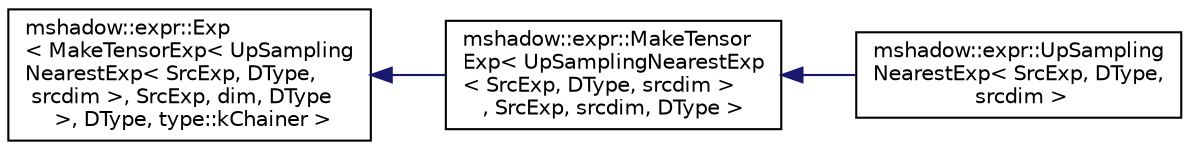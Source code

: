 digraph "Graphical Class Hierarchy"
{
 // LATEX_PDF_SIZE
  edge [fontname="Helvetica",fontsize="10",labelfontname="Helvetica",labelfontsize="10"];
  node [fontname="Helvetica",fontsize="10",shape=record];
  rankdir="LR";
  Node0 [label="mshadow::expr::Exp\l\< MakeTensorExp\< UpSampling\lNearestExp\< SrcExp, DType,\l srcdim \>, SrcExp, dim, DType\l \>, DType, type::kChainer \>",height=0.2,width=0.4,color="black", fillcolor="white", style="filled",URL="$structmshadow_1_1expr_1_1Exp.html",tooltip=" "];
  Node0 -> Node1 [dir="back",color="midnightblue",fontsize="10",style="solid",fontname="Helvetica"];
  Node1 [label="mshadow::expr::MakeTensor\lExp\< UpSamplingNearestExp\l\< SrcExp, DType, srcdim \>\l, SrcExp, srcdim, DType \>",height=0.2,width=0.4,color="black", fillcolor="white", style="filled",URL="$structmshadow_1_1expr_1_1MakeTensorExp.html",tooltip=" "];
  Node1 -> Node2 [dir="back",color="midnightblue",fontsize="10",style="solid",fontname="Helvetica"];
  Node2 [label="mshadow::expr::UpSampling\lNearestExp\< SrcExp, DType,\l srcdim \>",height=0.2,width=0.4,color="black", fillcolor="white", style="filled",URL="$structmshadow_1_1expr_1_1UpSamplingNearestExp.html",tooltip="nearest neighboor upsampling out(x, y) = in(int(x / scale_x), int(y / scale_y))"];
}
